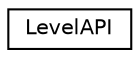 digraph "クラス階層図"
{
 // INTERACTIVE_SVG=YES
  edge [fontname="Helvetica",fontsize="10",labelfontname="Helvetica",labelfontsize="10"];
  node [fontname="Helvetica",fontsize="10",shape=record];
  rankdir="LR";
  Node0 [label="LevelAPI",height=0.2,width=0.4,color="black", fillcolor="white", style="filled",URL="$class_inko_h_x_1_1_leve_library_1_1_level_a_p_i.html"];
}

